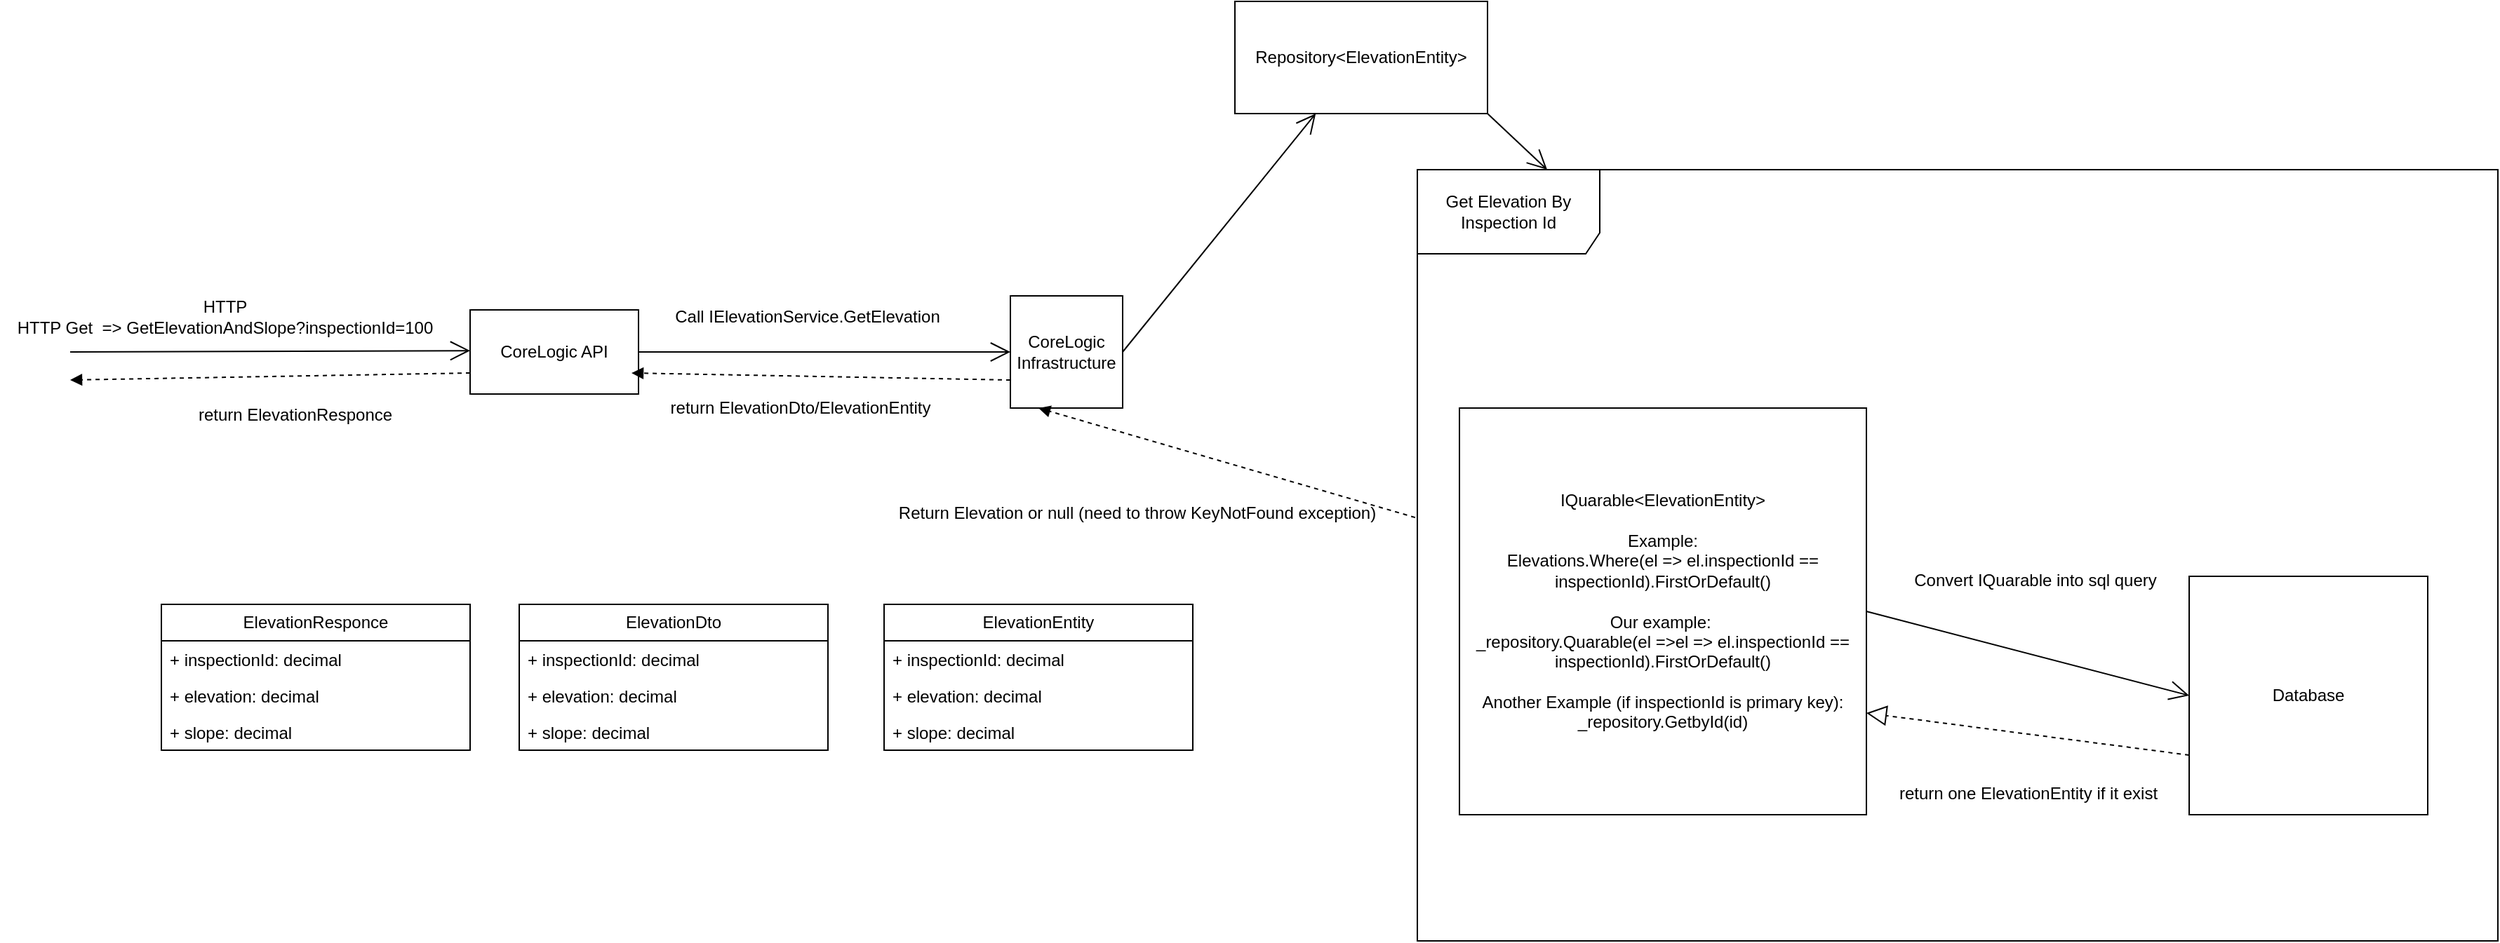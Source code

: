 <mxfile version="21.1.4" type="github">
  <diagram name="Сторінка-1" id="AXeGTkZt2nIttVYTKhM_">
    <mxGraphModel dx="2862" dy="1113" grid="1" gridSize="10" guides="1" tooltips="1" connect="1" arrows="1" fold="1" page="1" pageScale="1" pageWidth="827" pageHeight="1169" math="0" shadow="0">
      <root>
        <mxCell id="0" />
        <mxCell id="1" parent="0" />
        <mxCell id="onCVarHiP9ZqFbgdbyJ_-1" value="CoreLogic API" style="rounded=0;whiteSpace=wrap;html=1;" vertex="1" parent="1">
          <mxGeometry x="285" y="250" width="120" height="60" as="geometry" />
        </mxCell>
        <mxCell id="onCVarHiP9ZqFbgdbyJ_-2" value="HTTP &lt;br&gt;HTTP Get&amp;nbsp; =&amp;gt; GetElevationAndSlope?inspectionId=100" style="text;html=1;align=center;verticalAlign=middle;resizable=0;points=[];autosize=1;strokeColor=none;fillColor=none;" vertex="1" parent="1">
          <mxGeometry x="-50" y="235" width="320" height="40" as="geometry" />
        </mxCell>
        <mxCell id="onCVarHiP9ZqFbgdbyJ_-3" value="CoreLogic Infrastructure" style="whiteSpace=wrap;html=1;aspect=fixed;" vertex="1" parent="1">
          <mxGeometry x="670" y="240" width="80" height="80" as="geometry" />
        </mxCell>
        <mxCell id="onCVarHiP9ZqFbgdbyJ_-6" value="" style="endArrow=open;endFill=1;endSize=12;html=1;rounded=0;exitX=1;exitY=0.5;exitDx=0;exitDy=0;entryX=0;entryY=0.5;entryDx=0;entryDy=0;" edge="1" parent="1" source="onCVarHiP9ZqFbgdbyJ_-1" target="onCVarHiP9ZqFbgdbyJ_-3">
          <mxGeometry width="160" relative="1" as="geometry">
            <mxPoint x="330" y="250" as="sourcePoint" />
            <mxPoint x="490" y="250" as="targetPoint" />
          </mxGeometry>
        </mxCell>
        <mxCell id="onCVarHiP9ZqFbgdbyJ_-7" value="Call IElevationService.GetElevation" style="text;html=1;align=center;verticalAlign=middle;resizable=0;points=[];autosize=1;strokeColor=none;fillColor=none;" vertex="1" parent="1">
          <mxGeometry x="420" y="240" width="210" height="30" as="geometry" />
        </mxCell>
        <mxCell id="onCVarHiP9ZqFbgdbyJ_-8" value="IQuarable&amp;lt;ElevationEntity&amp;gt;&lt;br&gt;&lt;br&gt;Example:&lt;br&gt;Elevations.Where(el =&amp;gt; el.inspectionId == inspectionId).FirstOrDefault()&lt;br&gt;&lt;br&gt;Our example:&amp;nbsp;&lt;br&gt;_repository.Quarable(el =&amp;gt;el =&amp;gt; el.inspectionId == inspectionId).FirstOrDefault()&lt;br&gt;&lt;br&gt;Another Example (if inspectionId is primary key):&lt;br&gt;_repository.GetbyId(id)" style="whiteSpace=wrap;html=1;aspect=fixed;" vertex="1" parent="1">
          <mxGeometry x="990" y="320" width="290" height="290" as="geometry" />
        </mxCell>
        <mxCell id="onCVarHiP9ZqFbgdbyJ_-9" value="Database" style="whiteSpace=wrap;html=1;aspect=fixed;" vertex="1" parent="1">
          <mxGeometry x="1510" y="440" width="170" height="170" as="geometry" />
        </mxCell>
        <mxCell id="onCVarHiP9ZqFbgdbyJ_-10" value="" style="endArrow=open;endFill=1;endSize=12;html=1;rounded=0;exitX=1;exitY=0.5;exitDx=0;exitDy=0;entryX=0;entryY=0.5;entryDx=0;entryDy=0;" edge="1" parent="1" source="onCVarHiP9ZqFbgdbyJ_-8" target="onCVarHiP9ZqFbgdbyJ_-9">
          <mxGeometry width="160" relative="1" as="geometry">
            <mxPoint x="240" y="534.5" as="sourcePoint" />
            <mxPoint x="390" y="530" as="targetPoint" />
          </mxGeometry>
        </mxCell>
        <mxCell id="onCVarHiP9ZqFbgdbyJ_-11" value="Convert IQuarable into sql query&lt;br&gt;&amp;nbsp;" style="text;html=1;align=center;verticalAlign=middle;resizable=0;points=[];autosize=1;strokeColor=none;fillColor=none;" vertex="1" parent="1">
          <mxGeometry x="1300" y="430" width="200" height="40" as="geometry" />
        </mxCell>
        <mxCell id="onCVarHiP9ZqFbgdbyJ_-12" value="" style="endArrow=block;dashed=1;endFill=0;endSize=12;html=1;rounded=0;entryX=1;entryY=0.75;entryDx=0;entryDy=0;exitX=0;exitY=0.75;exitDx=0;exitDy=0;" edge="1" parent="1" source="onCVarHiP9ZqFbgdbyJ_-9" target="onCVarHiP9ZqFbgdbyJ_-8">
          <mxGeometry width="160" relative="1" as="geometry">
            <mxPoint x="150" y="680" as="sourcePoint" />
            <mxPoint x="310" y="680" as="targetPoint" />
          </mxGeometry>
        </mxCell>
        <mxCell id="onCVarHiP9ZqFbgdbyJ_-13" value="return one ElevationEntity if it exist" style="text;html=1;align=center;verticalAlign=middle;resizable=0;points=[];autosize=1;strokeColor=none;fillColor=none;" vertex="1" parent="1">
          <mxGeometry x="1290" y="580" width="210" height="30" as="geometry" />
        </mxCell>
        <mxCell id="onCVarHiP9ZqFbgdbyJ_-14" value="Repository&amp;lt;ElevationEntity&amp;gt;" style="rounded=0;whiteSpace=wrap;html=1;" vertex="1" parent="1">
          <mxGeometry x="830" y="30" width="180" height="80" as="geometry" />
        </mxCell>
        <mxCell id="onCVarHiP9ZqFbgdbyJ_-17" value="" style="endArrow=open;endFill=1;endSize=12;html=1;rounded=0;" edge="1" parent="1">
          <mxGeometry width="160" relative="1" as="geometry">
            <mxPoint y="280" as="sourcePoint" />
            <mxPoint x="285" y="279.09" as="targetPoint" />
          </mxGeometry>
        </mxCell>
        <mxCell id="onCVarHiP9ZqFbgdbyJ_-19" value="" style="endArrow=open;endFill=1;endSize=12;html=1;rounded=0;exitX=1;exitY=0.5;exitDx=0;exitDy=0;" edge="1" parent="1" source="onCVarHiP9ZqFbgdbyJ_-3" target="onCVarHiP9ZqFbgdbyJ_-14">
          <mxGeometry width="160" relative="1" as="geometry">
            <mxPoint x="370" y="300" as="sourcePoint" />
            <mxPoint x="530" y="300" as="targetPoint" />
          </mxGeometry>
        </mxCell>
        <mxCell id="onCVarHiP9ZqFbgdbyJ_-21" value="Get Elevation By Inspection Id" style="shape=umlFrame;whiteSpace=wrap;html=1;pointerEvents=0;width=130;height=60;" vertex="1" parent="1">
          <mxGeometry x="960" y="150" width="770" height="550" as="geometry" />
        </mxCell>
        <mxCell id="onCVarHiP9ZqFbgdbyJ_-23" value="" style="endArrow=open;endFill=1;endSize=12;html=1;rounded=0;exitX=1;exitY=1;exitDx=0;exitDy=0;" edge="1" parent="1" source="onCVarHiP9ZqFbgdbyJ_-14" target="onCVarHiP9ZqFbgdbyJ_-21">
          <mxGeometry width="160" relative="1" as="geometry">
            <mxPoint x="1350" y="310" as="sourcePoint" />
            <mxPoint x="1510" y="310" as="targetPoint" />
          </mxGeometry>
        </mxCell>
        <mxCell id="onCVarHiP9ZqFbgdbyJ_-27" value="" style="html=1;verticalAlign=bottom;labelBackgroundColor=none;endArrow=block;endFill=1;dashed=1;rounded=0;entryX=0.25;entryY=1;entryDx=0;entryDy=0;exitX=-0.002;exitY=0.451;exitDx=0;exitDy=0;exitPerimeter=0;" edge="1" parent="1" source="onCVarHiP9ZqFbgdbyJ_-21" target="onCVarHiP9ZqFbgdbyJ_-3">
          <mxGeometry width="160" relative="1" as="geometry">
            <mxPoint x="950" y="400" as="sourcePoint" />
            <mxPoint x="1110" y="400" as="targetPoint" />
          </mxGeometry>
        </mxCell>
        <mxCell id="onCVarHiP9ZqFbgdbyJ_-28" value="Return Elevation or null (need to throw KeyNotFound exception)" style="text;html=1;align=center;verticalAlign=middle;resizable=0;points=[];autosize=1;strokeColor=none;fillColor=none;" vertex="1" parent="1">
          <mxGeometry x="580" y="380" width="360" height="30" as="geometry" />
        </mxCell>
        <mxCell id="onCVarHiP9ZqFbgdbyJ_-30" value="" style="html=1;verticalAlign=bottom;labelBackgroundColor=none;endArrow=block;endFill=1;dashed=1;rounded=0;exitX=0;exitY=0.75;exitDx=0;exitDy=0;" edge="1" parent="1" source="onCVarHiP9ZqFbgdbyJ_-3">
          <mxGeometry width="160" relative="1" as="geometry">
            <mxPoint x="665" y="375" as="sourcePoint" />
            <mxPoint x="400" y="295" as="targetPoint" />
          </mxGeometry>
        </mxCell>
        <mxCell id="onCVarHiP9ZqFbgdbyJ_-31" value="return ElevationDto/ElevationEntity" style="text;html=1;align=center;verticalAlign=middle;resizable=0;points=[];autosize=1;strokeColor=none;fillColor=none;" vertex="1" parent="1">
          <mxGeometry x="415" y="305" width="210" height="30" as="geometry" />
        </mxCell>
        <mxCell id="onCVarHiP9ZqFbgdbyJ_-32" value="" style="html=1;verticalAlign=bottom;labelBackgroundColor=none;endArrow=block;endFill=1;dashed=1;rounded=0;exitX=0;exitY=0.75;exitDx=0;exitDy=0;" edge="1" parent="1" source="onCVarHiP9ZqFbgdbyJ_-1">
          <mxGeometry width="160" relative="1" as="geometry">
            <mxPoint x="270" y="305" as="sourcePoint" />
            <mxPoint y="300" as="targetPoint" />
          </mxGeometry>
        </mxCell>
        <mxCell id="onCVarHiP9ZqFbgdbyJ_-33" value="return ElevationResponce" style="text;html=1;align=center;verticalAlign=middle;resizable=0;points=[];autosize=1;strokeColor=none;fillColor=none;" vertex="1" parent="1">
          <mxGeometry x="80" y="310" width="160" height="30" as="geometry" />
        </mxCell>
        <mxCell id="onCVarHiP9ZqFbgdbyJ_-34" value="ElevationEntity" style="swimlane;fontStyle=0;childLayout=stackLayout;horizontal=1;startSize=26;fillColor=none;horizontalStack=0;resizeParent=1;resizeParentMax=0;resizeLast=0;collapsible=1;marginBottom=0;whiteSpace=wrap;html=1;" vertex="1" parent="1">
          <mxGeometry x="580" y="460" width="220" height="104" as="geometry" />
        </mxCell>
        <mxCell id="onCVarHiP9ZqFbgdbyJ_-35" value="+ inspectionId: decimal" style="text;strokeColor=none;fillColor=none;align=left;verticalAlign=top;spacingLeft=4;spacingRight=4;overflow=hidden;rotatable=0;points=[[0,0.5],[1,0.5]];portConstraint=eastwest;whiteSpace=wrap;html=1;" vertex="1" parent="onCVarHiP9ZqFbgdbyJ_-34">
          <mxGeometry y="26" width="220" height="26" as="geometry" />
        </mxCell>
        <mxCell id="onCVarHiP9ZqFbgdbyJ_-36" value="+ elevation: decimal" style="text;strokeColor=none;fillColor=none;align=left;verticalAlign=top;spacingLeft=4;spacingRight=4;overflow=hidden;rotatable=0;points=[[0,0.5],[1,0.5]];portConstraint=eastwest;whiteSpace=wrap;html=1;" vertex="1" parent="onCVarHiP9ZqFbgdbyJ_-34">
          <mxGeometry y="52" width="220" height="26" as="geometry" />
        </mxCell>
        <mxCell id="onCVarHiP9ZqFbgdbyJ_-37" value="+ slope: decimal" style="text;strokeColor=none;fillColor=none;align=left;verticalAlign=top;spacingLeft=4;spacingRight=4;overflow=hidden;rotatable=0;points=[[0,0.5],[1,0.5]];portConstraint=eastwest;whiteSpace=wrap;html=1;" vertex="1" parent="onCVarHiP9ZqFbgdbyJ_-34">
          <mxGeometry y="78" width="220" height="26" as="geometry" />
        </mxCell>
        <mxCell id="onCVarHiP9ZqFbgdbyJ_-39" value="ElevationDto" style="swimlane;fontStyle=0;childLayout=stackLayout;horizontal=1;startSize=26;fillColor=none;horizontalStack=0;resizeParent=1;resizeParentMax=0;resizeLast=0;collapsible=1;marginBottom=0;whiteSpace=wrap;html=1;" vertex="1" parent="1">
          <mxGeometry x="320" y="460" width="220" height="104" as="geometry" />
        </mxCell>
        <mxCell id="onCVarHiP9ZqFbgdbyJ_-40" value="+ inspectionId: decimal" style="text;strokeColor=none;fillColor=none;align=left;verticalAlign=top;spacingLeft=4;spacingRight=4;overflow=hidden;rotatable=0;points=[[0,0.5],[1,0.5]];portConstraint=eastwest;whiteSpace=wrap;html=1;" vertex="1" parent="onCVarHiP9ZqFbgdbyJ_-39">
          <mxGeometry y="26" width="220" height="26" as="geometry" />
        </mxCell>
        <mxCell id="onCVarHiP9ZqFbgdbyJ_-41" value="+ elevation: decimal" style="text;strokeColor=none;fillColor=none;align=left;verticalAlign=top;spacingLeft=4;spacingRight=4;overflow=hidden;rotatable=0;points=[[0,0.5],[1,0.5]];portConstraint=eastwest;whiteSpace=wrap;html=1;" vertex="1" parent="onCVarHiP9ZqFbgdbyJ_-39">
          <mxGeometry y="52" width="220" height="26" as="geometry" />
        </mxCell>
        <mxCell id="onCVarHiP9ZqFbgdbyJ_-42" value="+ slope: decimal" style="text;strokeColor=none;fillColor=none;align=left;verticalAlign=top;spacingLeft=4;spacingRight=4;overflow=hidden;rotatable=0;points=[[0,0.5],[1,0.5]];portConstraint=eastwest;whiteSpace=wrap;html=1;" vertex="1" parent="onCVarHiP9ZqFbgdbyJ_-39">
          <mxGeometry y="78" width="220" height="26" as="geometry" />
        </mxCell>
        <mxCell id="onCVarHiP9ZqFbgdbyJ_-43" value="ElevationResponce" style="swimlane;fontStyle=0;childLayout=stackLayout;horizontal=1;startSize=26;fillColor=none;horizontalStack=0;resizeParent=1;resizeParentMax=0;resizeLast=0;collapsible=1;marginBottom=0;whiteSpace=wrap;html=1;" vertex="1" parent="1">
          <mxGeometry x="65" y="460" width="220" height="104" as="geometry" />
        </mxCell>
        <mxCell id="onCVarHiP9ZqFbgdbyJ_-44" value="+ inspectionId: decimal" style="text;strokeColor=none;fillColor=none;align=left;verticalAlign=top;spacingLeft=4;spacingRight=4;overflow=hidden;rotatable=0;points=[[0,0.5],[1,0.5]];portConstraint=eastwest;whiteSpace=wrap;html=1;" vertex="1" parent="onCVarHiP9ZqFbgdbyJ_-43">
          <mxGeometry y="26" width="220" height="26" as="geometry" />
        </mxCell>
        <mxCell id="onCVarHiP9ZqFbgdbyJ_-45" value="+ elevation: decimal" style="text;strokeColor=none;fillColor=none;align=left;verticalAlign=top;spacingLeft=4;spacingRight=4;overflow=hidden;rotatable=0;points=[[0,0.5],[1,0.5]];portConstraint=eastwest;whiteSpace=wrap;html=1;" vertex="1" parent="onCVarHiP9ZqFbgdbyJ_-43">
          <mxGeometry y="52" width="220" height="26" as="geometry" />
        </mxCell>
        <mxCell id="onCVarHiP9ZqFbgdbyJ_-46" value="+ slope: decimal" style="text;strokeColor=none;fillColor=none;align=left;verticalAlign=top;spacingLeft=4;spacingRight=4;overflow=hidden;rotatable=0;points=[[0,0.5],[1,0.5]];portConstraint=eastwest;whiteSpace=wrap;html=1;" vertex="1" parent="onCVarHiP9ZqFbgdbyJ_-43">
          <mxGeometry y="78" width="220" height="26" as="geometry" />
        </mxCell>
      </root>
    </mxGraphModel>
  </diagram>
</mxfile>
